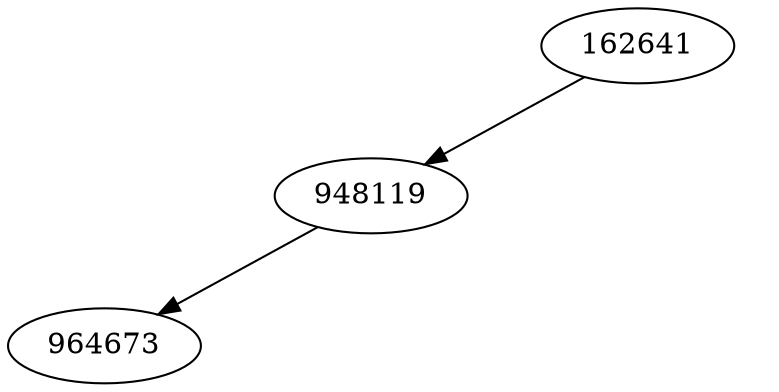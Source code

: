 digraph BSTree{
	162641 -> 948119;
	162641 -> null162641[weight=100, style=invis];null162641[style=invis];
	948119 -> 964673;
	948119 -> null948119[weight=100, style=invis];null948119[style=invis];
}
